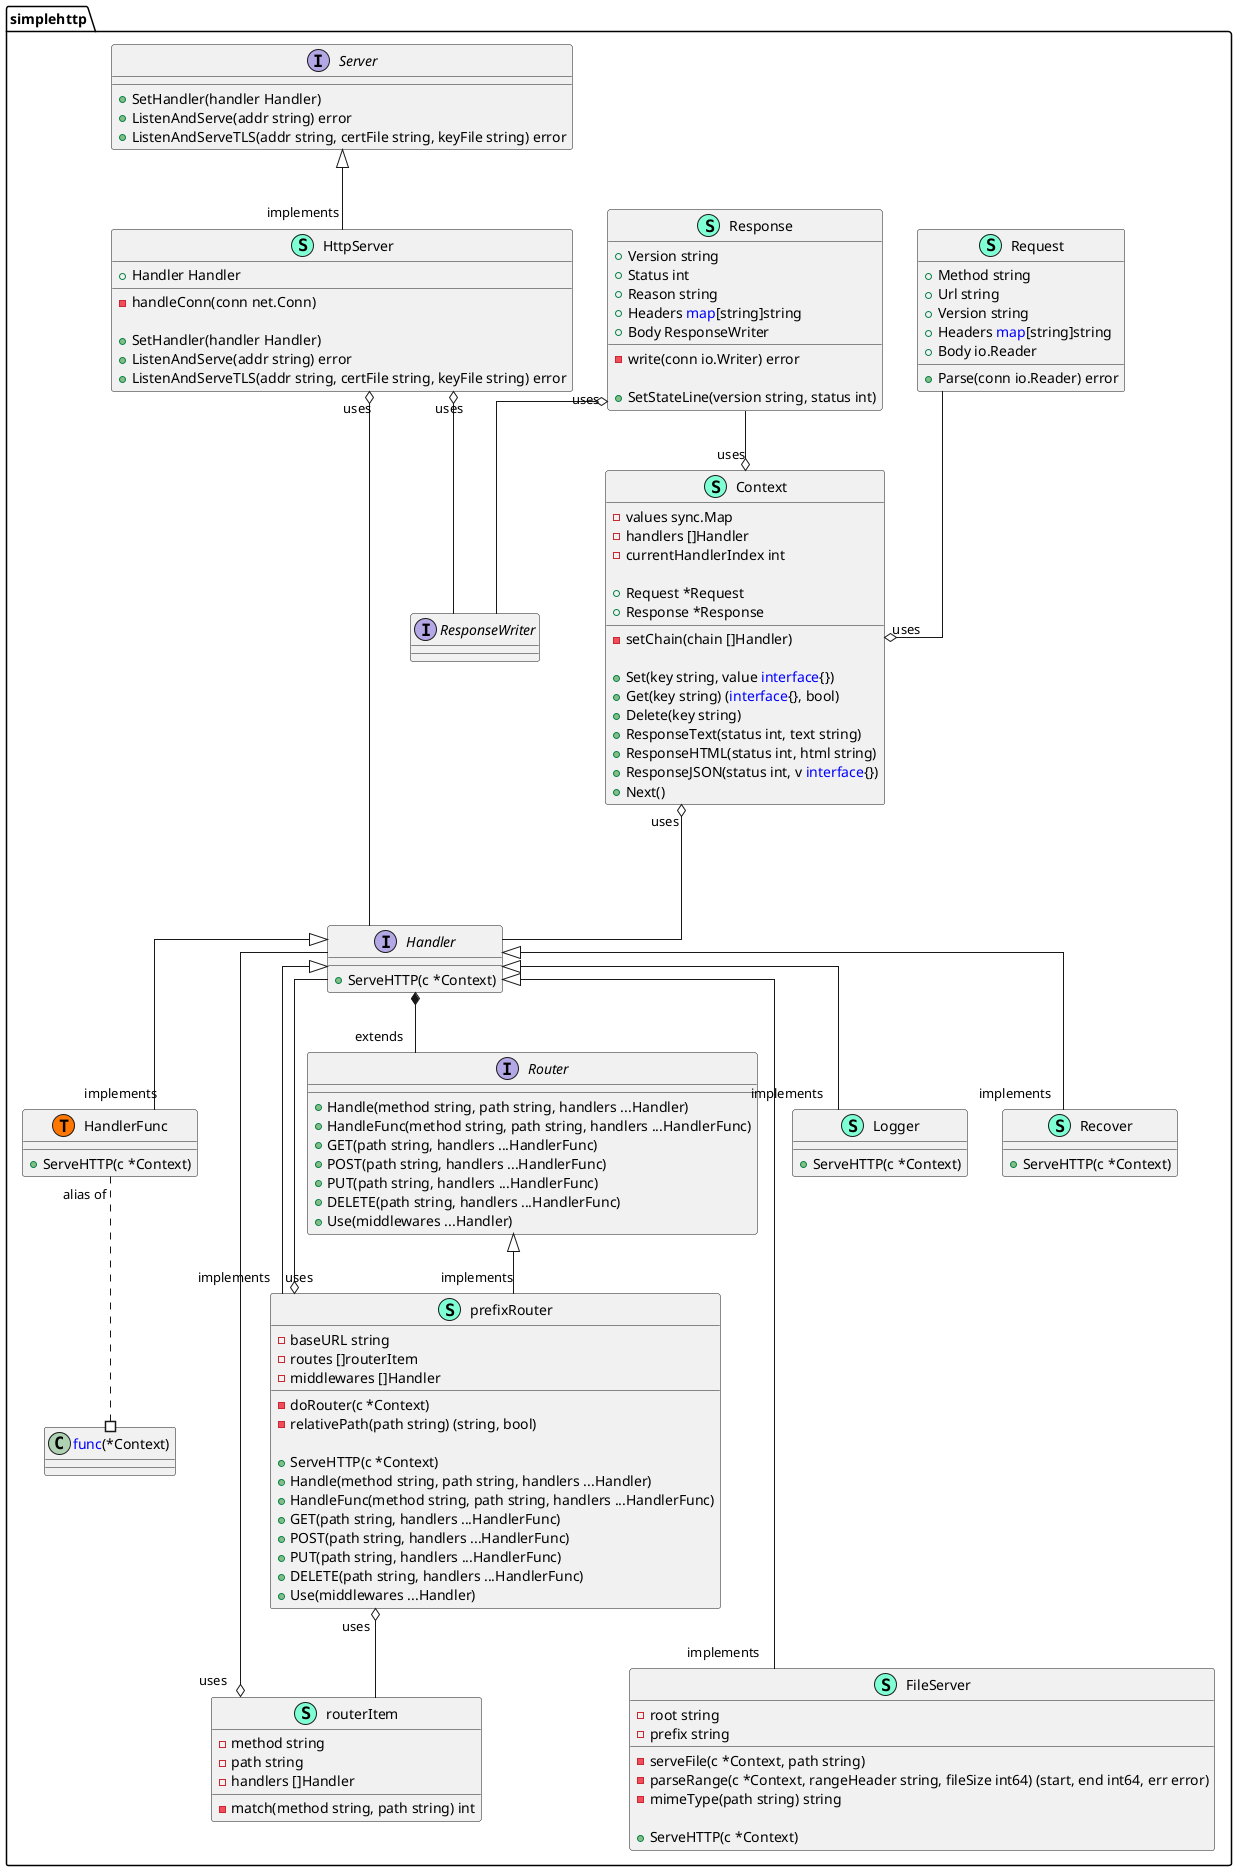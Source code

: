 @startuml
skinparam linetype ortho
namespace simplehttp {
    class Context << (S,Aquamarine) >> {
        - values sync.Map
        - handlers []Handler
        - currentHandlerIndex int

        + Request *Request
        + Response *Response

        - setChain(chain []Handler) 

        + Set(key string, value <font color=blue>interface</font>{}) 
        + Get(key string) (<font color=blue>interface</font>{}, bool)
        + Delete(key string) 
        + ResponseText(status int, text string) 
        + ResponseHTML(status int, html string) 
        + ResponseJSON(status int, v <font color=blue>interface</font>{}) 
        + Next() 

    }
    interface Handler  {
        + ServeHTTP(c *Context) 

    }
    class HandlerFunc << (S,Aquamarine) >> {
        + ServeHTTP(c *Context) 

    }
    class HttpServer << (S,Aquamarine) >> {
        + Handler Handler

        - handleConn(conn net.Conn) 

        + SetHandler(handler Handler) 
        + ListenAndServe(addr string) error
        + ListenAndServeTLS(addr string, certFile string, keyFile string) error

    }
'    interface Lener  {
'        + Len() int
'
'    }
    class Request << (S,Aquamarine) >> {
        + Method string
        + Url string
        + Version string
        + Headers <font color=blue>map</font>[string]string
        + Body io.Reader

        + Parse(conn io.Reader) error

    }
    class Response << (S,Aquamarine) >> {
        + Version string
        + Status int
        + Reason string
        + Headers <font color=blue>map</font>[string]string
        + Body ResponseWriter

        - write(conn io.Writer) error

        + SetStateLine(version string, status int) 

    }
    interface ResponseWriter  {
    }
    interface Router  {
        + Handle(method string, path string, handlers ...Handler) 
        + HandleFunc(method string, path string, handlers ...HandlerFunc) 
        + GET(path string, handlers ...HandlerFunc) 
        + POST(path string, handlers ...HandlerFunc) 
        + PUT(path string, handlers ...HandlerFunc) 
        + DELETE(path string, handlers ...HandlerFunc) 
        + Use(middlewares ...Handler) 

    }
    interface Server  {
        + SetHandler(handler Handler) 
        + ListenAndServe(addr string) error
        + ListenAndServeTLS(addr string, certFile string, keyFile string) error

    }
    class prefixRouter << (S,Aquamarine) >> {
        - baseURL string
        - routes []routerItem
        - middlewares []Handler

        - doRouter(c *Context) 
        - relativePath(path string) (string, bool)

        + ServeHTTP(c *Context) 
        + Handle(method string, path string, handlers ...Handler) 
        + HandleFunc(method string, path string, handlers ...HandlerFunc) 
        + GET(path string, handlers ...HandlerFunc) 
        + POST(path string, handlers ...HandlerFunc) 
        + PUT(path string, handlers ...HandlerFunc) 
        + DELETE(path string, handlers ...HandlerFunc) 
        + Use(middlewares ...Handler) 

    }
    class routerItem << (S,Aquamarine) >> {
        - method string
        - path string
        - handlers []Handler

        - match(method string, path string) int

    }
    class simplehttp.HandlerFunc << (T, #FF7700) >>  {
    }

    class FileServer << (S,Aquamarine) >> {
        - root string
        - prefix string

        - serveFile(c *Context, path string)
        - parseRange(c *Context, rangeHeader string, fileSize int64) (start, end int64, err error)
        - mimeType(path string) string

        + ServeHTTP(c *Context)
    }

    class Logger << (S,Aquamarine) >> {
        + ServeHTTP(c *Context)
    }

    class Recover << (S,Aquamarine) >> {
        + ServeHTTP(c *Context)
    }

}
'"simplehttp.Lener" *-- "extends""simplehttp.ResponseWriter"
"simplehttp.Handler" *-- "extends""simplehttp.Router"

"simplehttp.Handler" <|-- "implements""simplehttp.HandlerFunc"
"simplehttp.Server" <|-- "implements""simplehttp.HttpServer"
"simplehttp.Handler" <|-- "implements""simplehttp.prefixRouter"
"simplehttp.Router" <|-- "implements""simplehttp.prefixRouter"

"simplehttp.Context""uses" o-- "simplehttp.Handler"
"simplehttp.Context""uses" o-up- "simplehttp.Request"
"simplehttp.Context""uses" o-up- "simplehttp.Response"
'"simplehttp.Context""uses" o-- "sync.Map"
"simplehttp.HttpServer""uses" o---- "simplehttp.Handler"
"simplehttp.HttpServer""uses" o-- "simplehttp.ResponseWriter"
'"simplehttp.Request""uses" o-- "io.Reader"
"simplehttp.Response""uses" o-- "simplehttp.ResponseWriter"
"simplehttp.prefixRouter""uses" o-- "simplehttp.Handler"
"simplehttp.prefixRouter""uses" o-- "simplehttp.routerItem"
"simplehttp.routerItem""uses" o-- "simplehttp.Handler"

"simplehttp.Handler" <|-down- "implements""simplehttp.Logger"
"simplehttp.Handler" <|-down- "implements""simplehttp.Recover"
"simplehttp.Handler" <|--down-- "implements""simplehttp.FileServer"

"simplehttp.<font color=blue>func</font>(*Context) " #.up. "alias of""simplehttp.HandlerFunc"
@enduml
